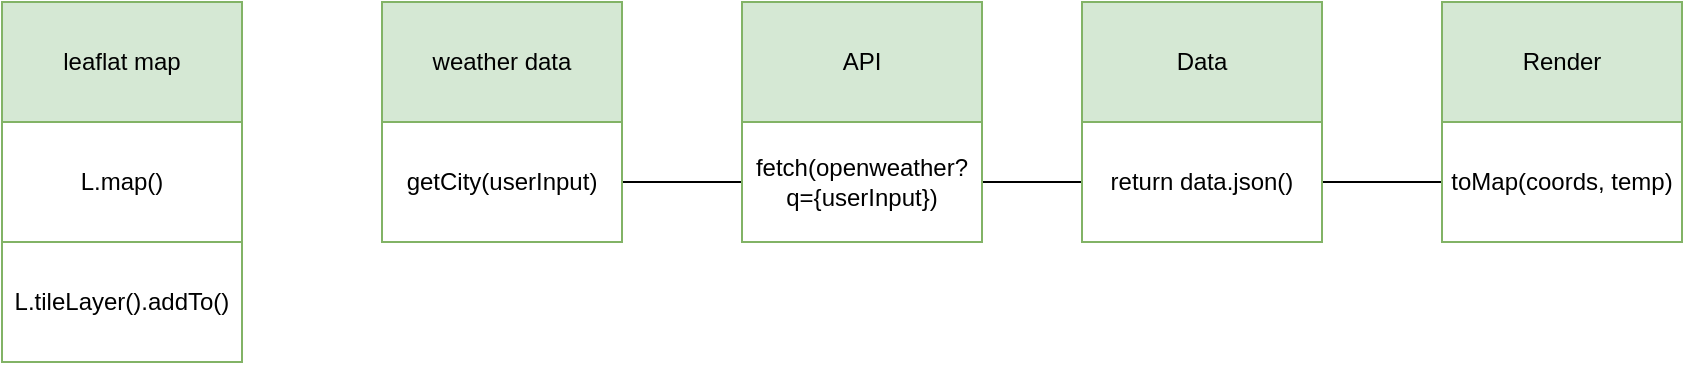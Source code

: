 <mxfile version="14.3.0" type="github">
  <diagram id="0Djbgz4iHGZcmh1q1ype" name="Page-1">
    <mxGraphModel dx="1185" dy="635" grid="1" gridSize="10" guides="1" tooltips="1" connect="1" arrows="1" fold="1" page="1" pageScale="1" pageWidth="1654" pageHeight="1169" math="0" shadow="0">
      <root>
        <mxCell id="0" />
        <mxCell id="1" parent="0" />
        <mxCell id="SeFLylKDZ3_vUsJZjrmW-1" value="leaflat map" style="rounded=0;whiteSpace=wrap;html=1;fillColor=#d5e8d4;strokeColor=#82b366;" vertex="1" parent="1">
          <mxGeometry x="150" y="490" width="120" height="60" as="geometry" />
        </mxCell>
        <mxCell id="SeFLylKDZ3_vUsJZjrmW-2" value="L.map()" style="rounded=0;whiteSpace=wrap;html=1;strokeColor=#82B366;" vertex="1" parent="1">
          <mxGeometry x="150" y="550" width="120" height="60" as="geometry" />
        </mxCell>
        <mxCell id="SeFLylKDZ3_vUsJZjrmW-3" value="weather data" style="rounded=0;whiteSpace=wrap;html=1;strokeColor=#82b366;fillColor=#d5e8d4;" vertex="1" parent="1">
          <mxGeometry x="340" y="490" width="120" height="60" as="geometry" />
        </mxCell>
        <mxCell id="SeFLylKDZ3_vUsJZjrmW-10" style="edgeStyle=orthogonalEdgeStyle;rounded=0;orthogonalLoop=1;jettySize=auto;html=1;entryX=0;entryY=0.5;entryDx=0;entryDy=0;endArrow=none;endFill=0;" edge="1" parent="1" source="SeFLylKDZ3_vUsJZjrmW-4" target="SeFLylKDZ3_vUsJZjrmW-9">
          <mxGeometry relative="1" as="geometry" />
        </mxCell>
        <mxCell id="SeFLylKDZ3_vUsJZjrmW-4" value="getCity(userInput)" style="rounded=0;whiteSpace=wrap;html=1;strokeColor=#82B366;" vertex="1" parent="1">
          <mxGeometry x="340" y="550" width="120" height="60" as="geometry" />
        </mxCell>
        <mxCell id="SeFLylKDZ3_vUsJZjrmW-5" value="L.tileLayer().addTo()" style="rounded=0;whiteSpace=wrap;html=1;strokeColor=#82B366;" vertex="1" parent="1">
          <mxGeometry x="150" y="610" width="120" height="60" as="geometry" />
        </mxCell>
        <mxCell id="SeFLylKDZ3_vUsJZjrmW-8" value="API" style="rounded=0;whiteSpace=wrap;html=1;strokeColor=#82b366;fillColor=#d5e8d4;" vertex="1" parent="1">
          <mxGeometry x="520" y="490" width="120" height="60" as="geometry" />
        </mxCell>
        <mxCell id="SeFLylKDZ3_vUsJZjrmW-13" style="edgeStyle=orthogonalEdgeStyle;rounded=0;orthogonalLoop=1;jettySize=auto;html=1;entryX=0;entryY=0.5;entryDx=0;entryDy=0;endArrow=none;endFill=0;" edge="1" parent="1" source="SeFLylKDZ3_vUsJZjrmW-9" target="SeFLylKDZ3_vUsJZjrmW-12">
          <mxGeometry relative="1" as="geometry" />
        </mxCell>
        <mxCell id="SeFLylKDZ3_vUsJZjrmW-9" value="fetch(openweather?q={userInput})" style="rounded=0;whiteSpace=wrap;html=1;strokeColor=#82B366;" vertex="1" parent="1">
          <mxGeometry x="520" y="550" width="120" height="60" as="geometry" />
        </mxCell>
        <mxCell id="SeFLylKDZ3_vUsJZjrmW-11" value="Data" style="rounded=0;whiteSpace=wrap;html=1;strokeColor=#82b366;fillColor=#d5e8d4;" vertex="1" parent="1">
          <mxGeometry x="690" y="490" width="120" height="60" as="geometry" />
        </mxCell>
        <mxCell id="SeFLylKDZ3_vUsJZjrmW-16" style="edgeStyle=orthogonalEdgeStyle;rounded=0;orthogonalLoop=1;jettySize=auto;html=1;endArrow=none;endFill=0;" edge="1" parent="1" source="SeFLylKDZ3_vUsJZjrmW-12" target="SeFLylKDZ3_vUsJZjrmW-15">
          <mxGeometry relative="1" as="geometry" />
        </mxCell>
        <mxCell id="SeFLylKDZ3_vUsJZjrmW-12" value="return data.json()" style="rounded=0;whiteSpace=wrap;html=1;strokeColor=#82B366;" vertex="1" parent="1">
          <mxGeometry x="690" y="550" width="120" height="60" as="geometry" />
        </mxCell>
        <mxCell id="SeFLylKDZ3_vUsJZjrmW-14" value="Render" style="rounded=0;whiteSpace=wrap;html=1;strokeColor=#82b366;fillColor=#d5e8d4;" vertex="1" parent="1">
          <mxGeometry x="870" y="490" width="120" height="60" as="geometry" />
        </mxCell>
        <mxCell id="SeFLylKDZ3_vUsJZjrmW-15" value="toMap(coords, temp)" style="rounded=0;whiteSpace=wrap;html=1;strokeColor=#82B366;" vertex="1" parent="1">
          <mxGeometry x="870" y="550" width="120" height="60" as="geometry" />
        </mxCell>
      </root>
    </mxGraphModel>
  </diagram>
</mxfile>
